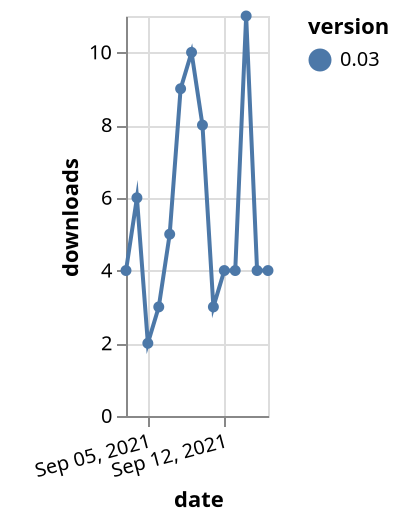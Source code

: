 {"$schema": "https://vega.github.io/schema/vega-lite/v5.json", "description": "A simple bar chart with embedded data.", "data": {"values": [{"date": "2021-09-03", "total": 6458, "delta": 4, "version": "0.03"}, {"date": "2021-09-04", "total": 6464, "delta": 6, "version": "0.03"}, {"date": "2021-09-05", "total": 6466, "delta": 2, "version": "0.03"}, {"date": "2021-09-06", "total": 6469, "delta": 3, "version": "0.03"}, {"date": "2021-09-07", "total": 6474, "delta": 5, "version": "0.03"}, {"date": "2021-09-08", "total": 6483, "delta": 9, "version": "0.03"}, {"date": "2021-09-09", "total": 6493, "delta": 10, "version": "0.03"}, {"date": "2021-09-10", "total": 6501, "delta": 8, "version": "0.03"}, {"date": "2021-09-11", "total": 6504, "delta": 3, "version": "0.03"}, {"date": "2021-09-12", "total": 6508, "delta": 4, "version": "0.03"}, {"date": "2021-09-13", "total": 6512, "delta": 4, "version": "0.03"}, {"date": "2021-09-14", "total": 6523, "delta": 11, "version": "0.03"}, {"date": "2021-09-15", "total": 6527, "delta": 4, "version": "0.03"}, {"date": "2021-09-16", "total": 6531, "delta": 4, "version": "0.03"}]}, "width": "container", "mark": {"type": "line", "point": {"filled": true}}, "encoding": {"x": {"field": "date", "type": "temporal", "timeUnit": "yearmonthdate", "title": "date", "axis": {"labelAngle": -15}}, "y": {"field": "delta", "type": "quantitative", "title": "downloads"}, "color": {"field": "version", "type": "nominal"}, "tooltip": {"field": "delta"}}}